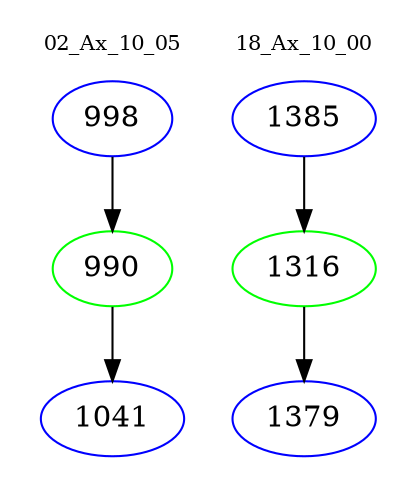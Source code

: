 digraph{
subgraph cluster_0 {
color = white
label = "02_Ax_10_05";
fontsize=10;
T0_998 [label="998", color="blue"]
T0_998 -> T0_990 [color="black"]
T0_990 [label="990", color="green"]
T0_990 -> T0_1041 [color="black"]
T0_1041 [label="1041", color="blue"]
}
subgraph cluster_1 {
color = white
label = "18_Ax_10_00";
fontsize=10;
T1_1385 [label="1385", color="blue"]
T1_1385 -> T1_1316 [color="black"]
T1_1316 [label="1316", color="green"]
T1_1316 -> T1_1379 [color="black"]
T1_1379 [label="1379", color="blue"]
}
}
